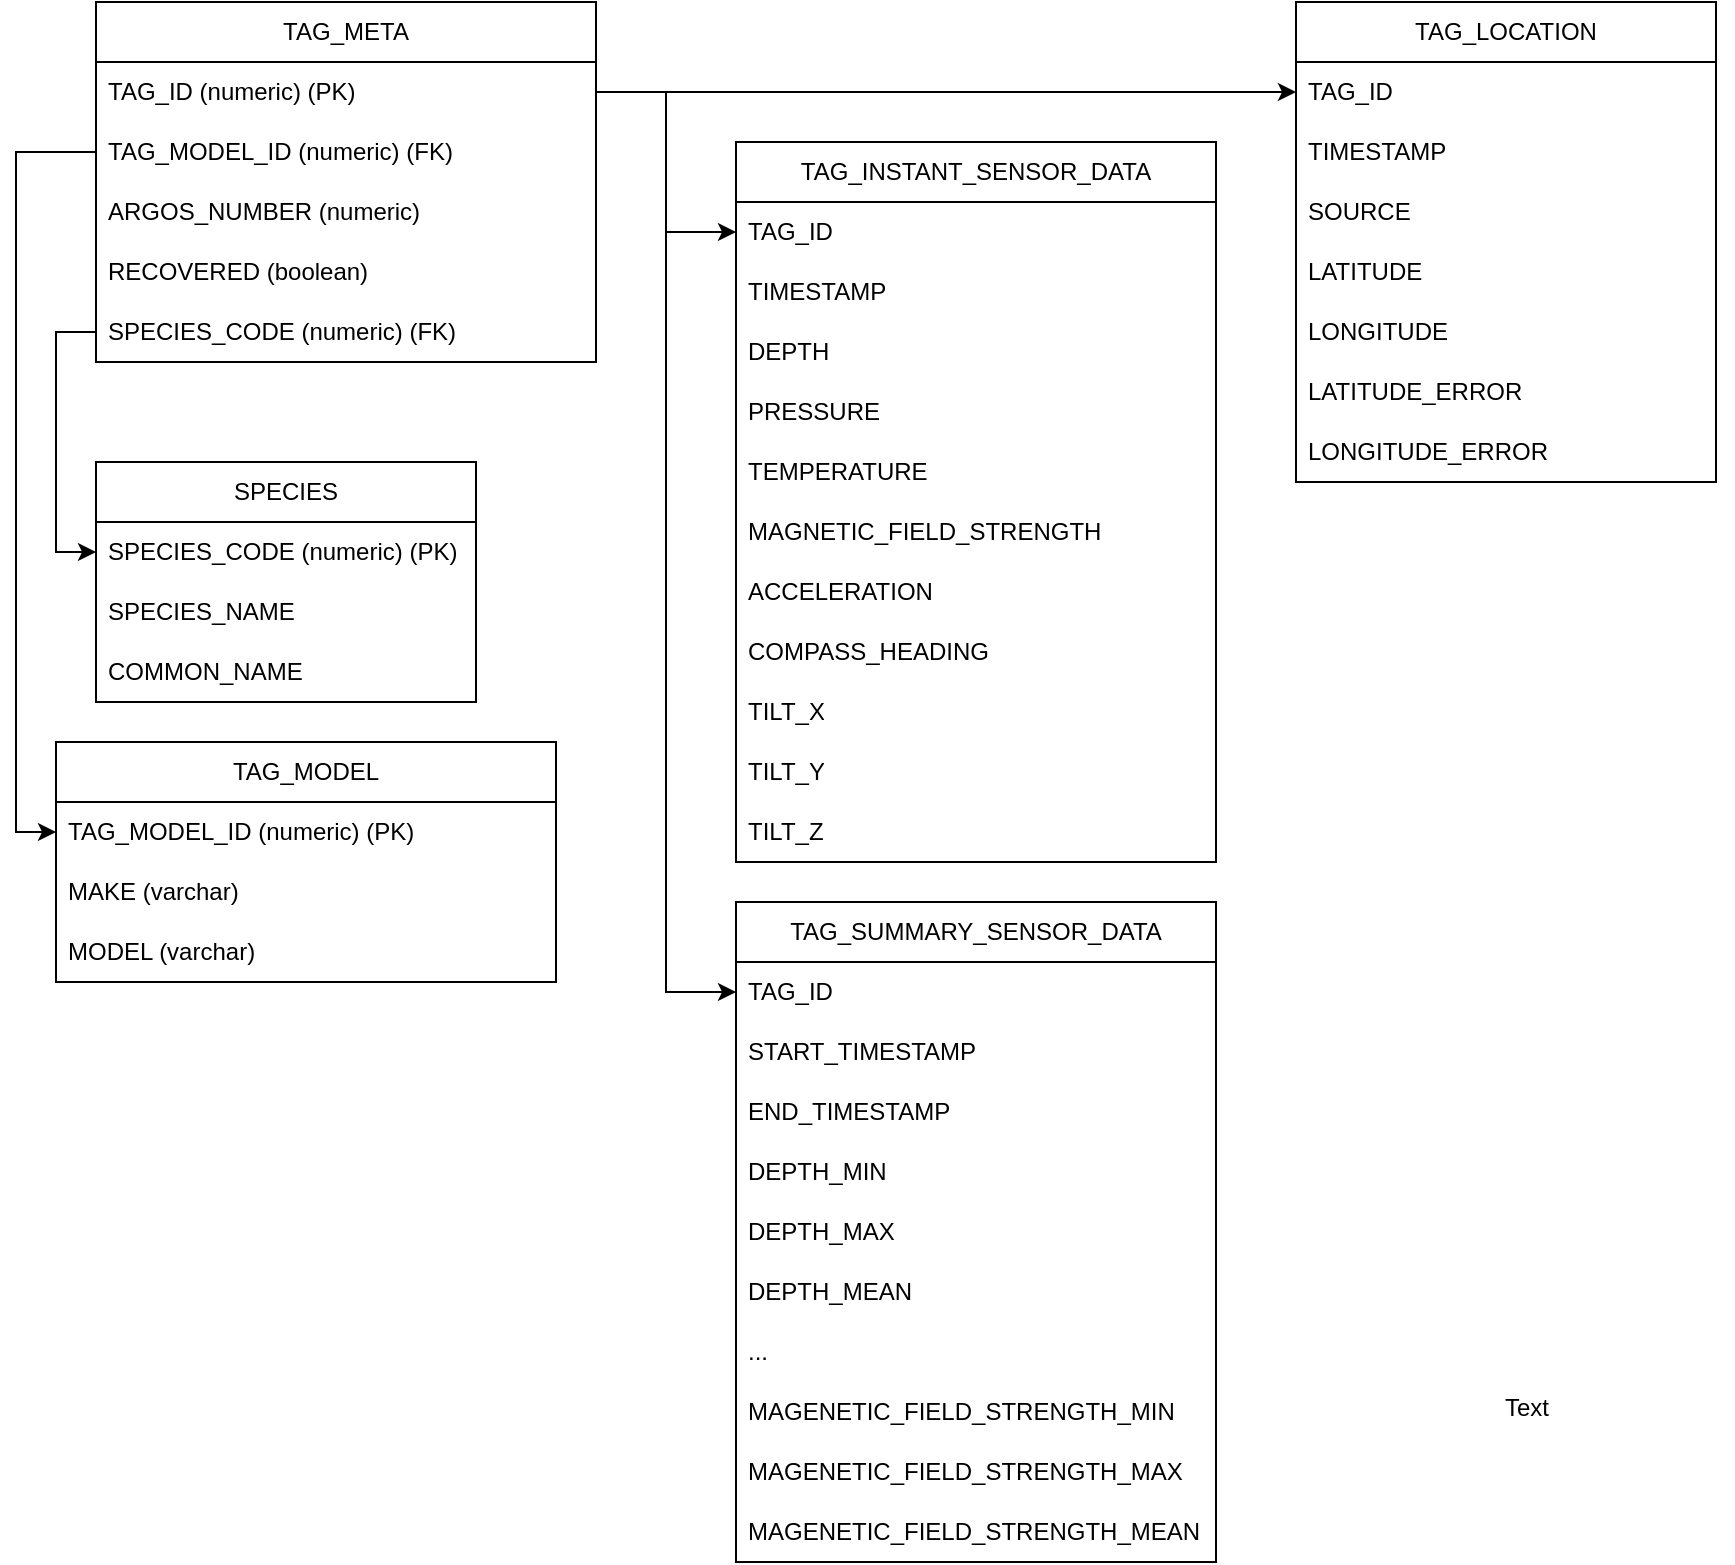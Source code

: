 <mxfile version="24.0.1" type="device">
  <diagram name="Page-1" id="9f46799a-70d6-7492-0946-bef42562c5a5">
    <mxGraphModel dx="1194" dy="760" grid="1" gridSize="10" guides="1" tooltips="1" connect="1" arrows="1" fold="1" page="1" pageScale="1" pageWidth="1100" pageHeight="850" background="none" math="0" shadow="0">
      <root>
        <mxCell id="0" />
        <mxCell id="1" parent="0" />
        <mxCell id="bWTPuSd8KIcJ7HAf4tFP-3" value="TAG_META" style="swimlane;fontStyle=0;childLayout=stackLayout;horizontal=1;startSize=30;horizontalStack=0;resizeParent=1;resizeParentMax=0;resizeLast=0;collapsible=1;marginBottom=0;whiteSpace=wrap;html=1;" vertex="1" parent="1">
          <mxGeometry x="95" y="40" width="250" height="180" as="geometry" />
        </mxCell>
        <mxCell id="bWTPuSd8KIcJ7HAf4tFP-4" value="TAG_ID (numeric) (PK)" style="text;strokeColor=none;fillColor=none;align=left;verticalAlign=middle;spacingLeft=4;spacingRight=4;overflow=hidden;points=[[0,0.5],[1,0.5]];portConstraint=eastwest;rotatable=0;whiteSpace=wrap;html=1;" vertex="1" parent="bWTPuSd8KIcJ7HAf4tFP-3">
          <mxGeometry y="30" width="250" height="30" as="geometry" />
        </mxCell>
        <mxCell id="bWTPuSd8KIcJ7HAf4tFP-5" value="TAG_MODEL_ID (numeric) (FK)" style="text;strokeColor=none;fillColor=none;align=left;verticalAlign=middle;spacingLeft=4;spacingRight=4;overflow=hidden;points=[[0,0.5],[1,0.5]];portConstraint=eastwest;rotatable=0;whiteSpace=wrap;html=1;" vertex="1" parent="bWTPuSd8KIcJ7HAf4tFP-3">
          <mxGeometry y="60" width="250" height="30" as="geometry" />
        </mxCell>
        <mxCell id="bWTPuSd8KIcJ7HAf4tFP-11" value="ARGOS_NUMBER (numeric)" style="text;strokeColor=none;fillColor=none;align=left;verticalAlign=middle;spacingLeft=4;spacingRight=4;overflow=hidden;points=[[0,0.5],[1,0.5]];portConstraint=eastwest;rotatable=0;whiteSpace=wrap;html=1;" vertex="1" parent="bWTPuSd8KIcJ7HAf4tFP-3">
          <mxGeometry y="90" width="250" height="30" as="geometry" />
        </mxCell>
        <mxCell id="bWTPuSd8KIcJ7HAf4tFP-6" value="RECOVERED (boolean)" style="text;strokeColor=none;fillColor=none;align=left;verticalAlign=middle;spacingLeft=4;spacingRight=4;overflow=hidden;points=[[0,0.5],[1,0.5]];portConstraint=eastwest;rotatable=0;whiteSpace=wrap;html=1;" vertex="1" parent="bWTPuSd8KIcJ7HAf4tFP-3">
          <mxGeometry y="120" width="250" height="30" as="geometry" />
        </mxCell>
        <mxCell id="bWTPuSd8KIcJ7HAf4tFP-52" value="SPECIES_CODE (numeric) (FK)" style="text;strokeColor=none;fillColor=none;align=left;verticalAlign=middle;spacingLeft=4;spacingRight=4;overflow=hidden;points=[[0,0.5],[1,0.5]];portConstraint=eastwest;rotatable=0;whiteSpace=wrap;html=1;" vertex="1" parent="bWTPuSd8KIcJ7HAf4tFP-3">
          <mxGeometry y="150" width="250" height="30" as="geometry" />
        </mxCell>
        <mxCell id="bWTPuSd8KIcJ7HAf4tFP-15" value="TAG_INSTANT_SENSOR_&lt;span style=&quot;background-color: initial;&quot;&gt;DATA&lt;/span&gt;" style="swimlane;fontStyle=0;childLayout=stackLayout;horizontal=1;startSize=30;horizontalStack=0;resizeParent=1;resizeParentMax=0;resizeLast=0;collapsible=1;marginBottom=0;whiteSpace=wrap;html=1;" vertex="1" parent="1">
          <mxGeometry x="415" y="110" width="240" height="360" as="geometry" />
        </mxCell>
        <mxCell id="bWTPuSd8KIcJ7HAf4tFP-16" value="TAG_ID" style="text;strokeColor=none;fillColor=none;align=left;verticalAlign=middle;spacingLeft=4;spacingRight=4;overflow=hidden;points=[[0,0.5],[1,0.5]];portConstraint=eastwest;rotatable=0;whiteSpace=wrap;html=1;" vertex="1" parent="bWTPuSd8KIcJ7HAf4tFP-15">
          <mxGeometry y="30" width="240" height="30" as="geometry" />
        </mxCell>
        <mxCell id="bWTPuSd8KIcJ7HAf4tFP-17" value="TIMESTAMP" style="text;strokeColor=none;fillColor=none;align=left;verticalAlign=middle;spacingLeft=4;spacingRight=4;overflow=hidden;points=[[0,0.5],[1,0.5]];portConstraint=eastwest;rotatable=0;whiteSpace=wrap;html=1;" vertex="1" parent="bWTPuSd8KIcJ7HAf4tFP-15">
          <mxGeometry y="60" width="240" height="30" as="geometry" />
        </mxCell>
        <mxCell id="bWTPuSd8KIcJ7HAf4tFP-21" value="DEPTH" style="text;strokeColor=none;fillColor=none;align=left;verticalAlign=middle;spacingLeft=4;spacingRight=4;overflow=hidden;points=[[0,0.5],[1,0.5]];portConstraint=eastwest;rotatable=0;whiteSpace=wrap;html=1;" vertex="1" parent="bWTPuSd8KIcJ7HAf4tFP-15">
          <mxGeometry y="90" width="240" height="30" as="geometry" />
        </mxCell>
        <mxCell id="bWTPuSd8KIcJ7HAf4tFP-59" value="PRESSURE" style="text;strokeColor=none;fillColor=none;align=left;verticalAlign=middle;spacingLeft=4;spacingRight=4;overflow=hidden;points=[[0,0.5],[1,0.5]];portConstraint=eastwest;rotatable=0;whiteSpace=wrap;html=1;" vertex="1" parent="bWTPuSd8KIcJ7HAf4tFP-15">
          <mxGeometry y="120" width="240" height="30" as="geometry" />
        </mxCell>
        <mxCell id="bWTPuSd8KIcJ7HAf4tFP-60" value="TEMPERATURE" style="text;strokeColor=none;fillColor=none;align=left;verticalAlign=middle;spacingLeft=4;spacingRight=4;overflow=hidden;points=[[0,0.5],[1,0.5]];portConstraint=eastwest;rotatable=0;whiteSpace=wrap;html=1;" vertex="1" parent="bWTPuSd8KIcJ7HAf4tFP-15">
          <mxGeometry y="150" width="240" height="30" as="geometry" />
        </mxCell>
        <mxCell id="bWTPuSd8KIcJ7HAf4tFP-61" value="MAGNETIC_FIELD_STRENGTH" style="text;strokeColor=none;fillColor=none;align=left;verticalAlign=middle;spacingLeft=4;spacingRight=4;overflow=hidden;points=[[0,0.5],[1,0.5]];portConstraint=eastwest;rotatable=0;whiteSpace=wrap;html=1;" vertex="1" parent="bWTPuSd8KIcJ7HAf4tFP-15">
          <mxGeometry y="180" width="240" height="30" as="geometry" />
        </mxCell>
        <mxCell id="bWTPuSd8KIcJ7HAf4tFP-62" value="ACCELERATION" style="text;strokeColor=none;fillColor=none;align=left;verticalAlign=middle;spacingLeft=4;spacingRight=4;overflow=hidden;points=[[0,0.5],[1,0.5]];portConstraint=eastwest;rotatable=0;whiteSpace=wrap;html=1;" vertex="1" parent="bWTPuSd8KIcJ7HAf4tFP-15">
          <mxGeometry y="210" width="240" height="30" as="geometry" />
        </mxCell>
        <mxCell id="bWTPuSd8KIcJ7HAf4tFP-63" value="COMPASS_HEADING" style="text;strokeColor=none;fillColor=none;align=left;verticalAlign=middle;spacingLeft=4;spacingRight=4;overflow=hidden;points=[[0,0.5],[1,0.5]];portConstraint=eastwest;rotatable=0;whiteSpace=wrap;html=1;" vertex="1" parent="bWTPuSd8KIcJ7HAf4tFP-15">
          <mxGeometry y="240" width="240" height="30" as="geometry" />
        </mxCell>
        <mxCell id="bWTPuSd8KIcJ7HAf4tFP-82" value="TILT_X" style="text;strokeColor=none;fillColor=none;align=left;verticalAlign=middle;spacingLeft=4;spacingRight=4;overflow=hidden;points=[[0,0.5],[1,0.5]];portConstraint=eastwest;rotatable=0;whiteSpace=wrap;html=1;" vertex="1" parent="bWTPuSd8KIcJ7HAf4tFP-15">
          <mxGeometry y="270" width="240" height="30" as="geometry" />
        </mxCell>
        <mxCell id="bWTPuSd8KIcJ7HAf4tFP-83" value="TILT_Y" style="text;strokeColor=none;fillColor=none;align=left;verticalAlign=middle;spacingLeft=4;spacingRight=4;overflow=hidden;points=[[0,0.5],[1,0.5]];portConstraint=eastwest;rotatable=0;whiteSpace=wrap;html=1;" vertex="1" parent="bWTPuSd8KIcJ7HAf4tFP-15">
          <mxGeometry y="300" width="240" height="30" as="geometry" />
        </mxCell>
        <mxCell id="bWTPuSd8KIcJ7HAf4tFP-84" value="TILT_Z" style="text;strokeColor=none;fillColor=none;align=left;verticalAlign=middle;spacingLeft=4;spacingRight=4;overflow=hidden;points=[[0,0.5],[1,0.5]];portConstraint=eastwest;rotatable=0;whiteSpace=wrap;html=1;" vertex="1" parent="bWTPuSd8KIcJ7HAf4tFP-15">
          <mxGeometry y="330" width="240" height="30" as="geometry" />
        </mxCell>
        <mxCell id="bWTPuSd8KIcJ7HAf4tFP-26" value="TAG_SUMMARY_SENSOR_&lt;span style=&quot;background-color: initial;&quot;&gt;DATA&lt;/span&gt;" style="swimlane;fontStyle=0;childLayout=stackLayout;horizontal=1;startSize=30;horizontalStack=0;resizeParent=1;resizeParentMax=0;resizeLast=0;collapsible=1;marginBottom=0;whiteSpace=wrap;html=1;" vertex="1" parent="1">
          <mxGeometry x="415" y="490" width="240" height="330" as="geometry" />
        </mxCell>
        <mxCell id="bWTPuSd8KIcJ7HAf4tFP-27" value="TAG_ID" style="text;strokeColor=none;fillColor=none;align=left;verticalAlign=middle;spacingLeft=4;spacingRight=4;overflow=hidden;points=[[0,0.5],[1,0.5]];portConstraint=eastwest;rotatable=0;whiteSpace=wrap;html=1;" vertex="1" parent="bWTPuSd8KIcJ7HAf4tFP-26">
          <mxGeometry y="30" width="240" height="30" as="geometry" />
        </mxCell>
        <mxCell id="bWTPuSd8KIcJ7HAf4tFP-28" value="START_TIMESTAMP" style="text;strokeColor=none;fillColor=none;align=left;verticalAlign=middle;spacingLeft=4;spacingRight=4;overflow=hidden;points=[[0,0.5],[1,0.5]];portConstraint=eastwest;rotatable=0;whiteSpace=wrap;html=1;" vertex="1" parent="bWTPuSd8KIcJ7HAf4tFP-26">
          <mxGeometry y="60" width="240" height="30" as="geometry" />
        </mxCell>
        <mxCell id="bWTPuSd8KIcJ7HAf4tFP-29" value="END_TIMESTAMP" style="text;strokeColor=none;fillColor=none;align=left;verticalAlign=middle;spacingLeft=4;spacingRight=4;overflow=hidden;points=[[0,0.5],[1,0.5]];portConstraint=eastwest;rotatable=0;whiteSpace=wrap;html=1;" vertex="1" parent="bWTPuSd8KIcJ7HAf4tFP-26">
          <mxGeometry y="90" width="240" height="30" as="geometry" />
        </mxCell>
        <mxCell id="bWTPuSd8KIcJ7HAf4tFP-30" value="DEPTH_MIN" style="text;strokeColor=none;fillColor=none;align=left;verticalAlign=middle;spacingLeft=4;spacingRight=4;overflow=hidden;points=[[0,0.5],[1,0.5]];portConstraint=eastwest;rotatable=0;whiteSpace=wrap;html=1;" vertex="1" parent="bWTPuSd8KIcJ7HAf4tFP-26">
          <mxGeometry y="120" width="240" height="30" as="geometry" />
        </mxCell>
        <mxCell id="bWTPuSd8KIcJ7HAf4tFP-31" value="DEPTH_MAX" style="text;strokeColor=none;fillColor=none;align=left;verticalAlign=middle;spacingLeft=4;spacingRight=4;overflow=hidden;points=[[0,0.5],[1,0.5]];portConstraint=eastwest;rotatable=0;whiteSpace=wrap;html=1;" vertex="1" parent="bWTPuSd8KIcJ7HAf4tFP-26">
          <mxGeometry y="150" width="240" height="30" as="geometry" />
        </mxCell>
        <mxCell id="bWTPuSd8KIcJ7HAf4tFP-32" value="DEPTH_MEAN" style="text;strokeColor=none;fillColor=none;align=left;verticalAlign=middle;spacingLeft=4;spacingRight=4;overflow=hidden;points=[[0,0.5],[1,0.5]];portConstraint=eastwest;rotatable=0;whiteSpace=wrap;html=1;" vertex="1" parent="bWTPuSd8KIcJ7HAf4tFP-26">
          <mxGeometry y="180" width="240" height="30" as="geometry" />
        </mxCell>
        <mxCell id="bWTPuSd8KIcJ7HAf4tFP-33" value="..." style="text;strokeColor=none;fillColor=none;align=left;verticalAlign=middle;spacingLeft=4;spacingRight=4;overflow=hidden;points=[[0,0.5],[1,0.5]];portConstraint=eastwest;rotatable=0;whiteSpace=wrap;html=1;" vertex="1" parent="bWTPuSd8KIcJ7HAf4tFP-26">
          <mxGeometry y="210" width="240" height="30" as="geometry" />
        </mxCell>
        <mxCell id="bWTPuSd8KIcJ7HAf4tFP-64" value="MAGENETIC_FIELD_STRENGTH_MIN" style="text;strokeColor=none;fillColor=none;align=left;verticalAlign=middle;spacingLeft=4;spacingRight=4;overflow=hidden;points=[[0,0.5],[1,0.5]];portConstraint=eastwest;rotatable=0;whiteSpace=wrap;html=1;" vertex="1" parent="bWTPuSd8KIcJ7HAf4tFP-26">
          <mxGeometry y="240" width="240" height="30" as="geometry" />
        </mxCell>
        <mxCell id="bWTPuSd8KIcJ7HAf4tFP-65" value="MAGENETIC_FIELD_STRENGTH_MAX&lt;span style=&quot;white-space: pre;&quot;&gt;&#x9;&lt;/span&gt;" style="text;strokeColor=none;fillColor=none;align=left;verticalAlign=middle;spacingLeft=4;spacingRight=4;overflow=hidden;points=[[0,0.5],[1,0.5]];portConstraint=eastwest;rotatable=0;whiteSpace=wrap;html=1;" vertex="1" parent="bWTPuSd8KIcJ7HAf4tFP-26">
          <mxGeometry y="270" width="240" height="30" as="geometry" />
        </mxCell>
        <mxCell id="bWTPuSd8KIcJ7HAf4tFP-66" value="MAGENETIC_FIELD_STRENGTH_MEAN" style="text;strokeColor=none;fillColor=none;align=left;verticalAlign=middle;spacingLeft=4;spacingRight=4;overflow=hidden;points=[[0,0.5],[1,0.5]];portConstraint=eastwest;rotatable=0;whiteSpace=wrap;html=1;" vertex="1" parent="bWTPuSd8KIcJ7HAf4tFP-26">
          <mxGeometry y="300" width="240" height="30" as="geometry" />
        </mxCell>
        <mxCell id="bWTPuSd8KIcJ7HAf4tFP-38" value="TAG_MODEL" style="swimlane;fontStyle=0;childLayout=stackLayout;horizontal=1;startSize=30;horizontalStack=0;resizeParent=1;resizeParentMax=0;resizeLast=0;collapsible=1;marginBottom=0;whiteSpace=wrap;html=1;" vertex="1" parent="1">
          <mxGeometry x="75" y="410" width="250" height="120" as="geometry" />
        </mxCell>
        <mxCell id="bWTPuSd8KIcJ7HAf4tFP-39" value="TAG_MODEL_ID (numeric) (PK)" style="text;strokeColor=none;fillColor=none;align=left;verticalAlign=middle;spacingLeft=4;spacingRight=4;overflow=hidden;points=[[0,0.5],[1,0.5]];portConstraint=eastwest;rotatable=0;whiteSpace=wrap;html=1;" vertex="1" parent="bWTPuSd8KIcJ7HAf4tFP-38">
          <mxGeometry y="30" width="250" height="30" as="geometry" />
        </mxCell>
        <mxCell id="bWTPuSd8KIcJ7HAf4tFP-40" value="MAKE (varchar)" style="text;strokeColor=none;fillColor=none;align=left;verticalAlign=middle;spacingLeft=4;spacingRight=4;overflow=hidden;points=[[0,0.5],[1,0.5]];portConstraint=eastwest;rotatable=0;whiteSpace=wrap;html=1;" vertex="1" parent="bWTPuSd8KIcJ7HAf4tFP-38">
          <mxGeometry y="60" width="250" height="30" as="geometry" />
        </mxCell>
        <mxCell id="bWTPuSd8KIcJ7HAf4tFP-41" value="MODEL (varchar)" style="text;strokeColor=none;fillColor=none;align=left;verticalAlign=middle;spacingLeft=4;spacingRight=4;overflow=hidden;points=[[0,0.5],[1,0.5]];portConstraint=eastwest;rotatable=0;whiteSpace=wrap;html=1;" vertex="1" parent="bWTPuSd8KIcJ7HAf4tFP-38">
          <mxGeometry y="90" width="250" height="30" as="geometry" />
        </mxCell>
        <mxCell id="bWTPuSd8KIcJ7HAf4tFP-48" style="edgeStyle=orthogonalEdgeStyle;rounded=0;orthogonalLoop=1;jettySize=auto;html=1;entryX=0;entryY=0.5;entryDx=0;entryDy=0;" edge="1" parent="1" source="bWTPuSd8KIcJ7HAf4tFP-5" target="bWTPuSd8KIcJ7HAf4tFP-39">
          <mxGeometry relative="1" as="geometry" />
        </mxCell>
        <mxCell id="bWTPuSd8KIcJ7HAf4tFP-49" style="edgeStyle=orthogonalEdgeStyle;rounded=0;orthogonalLoop=1;jettySize=auto;html=1;entryX=0;entryY=0.5;entryDx=0;entryDy=0;" edge="1" parent="1" source="bWTPuSd8KIcJ7HAf4tFP-4" target="bWTPuSd8KIcJ7HAf4tFP-27">
          <mxGeometry relative="1" as="geometry" />
        </mxCell>
        <mxCell id="bWTPuSd8KIcJ7HAf4tFP-50" style="edgeStyle=orthogonalEdgeStyle;rounded=0;orthogonalLoop=1;jettySize=auto;html=1;entryX=0;entryY=0.5;entryDx=0;entryDy=0;" edge="1" parent="1" source="bWTPuSd8KIcJ7HAf4tFP-4" target="bWTPuSd8KIcJ7HAf4tFP-16">
          <mxGeometry relative="1" as="geometry" />
        </mxCell>
        <mxCell id="bWTPuSd8KIcJ7HAf4tFP-54" value="SPECIES" style="swimlane;fontStyle=0;childLayout=stackLayout;horizontal=1;startSize=30;horizontalStack=0;resizeParent=1;resizeParentMax=0;resizeLast=0;collapsible=1;marginBottom=0;whiteSpace=wrap;html=1;" vertex="1" parent="1">
          <mxGeometry x="95" y="270" width="190" height="120" as="geometry" />
        </mxCell>
        <mxCell id="bWTPuSd8KIcJ7HAf4tFP-55" value="SPECIES_CODE (numeric) (PK)" style="text;strokeColor=none;fillColor=none;align=left;verticalAlign=middle;spacingLeft=4;spacingRight=4;overflow=hidden;points=[[0,0.5],[1,0.5]];portConstraint=eastwest;rotatable=0;whiteSpace=wrap;html=1;" vertex="1" parent="bWTPuSd8KIcJ7HAf4tFP-54">
          <mxGeometry y="30" width="190" height="30" as="geometry" />
        </mxCell>
        <mxCell id="bWTPuSd8KIcJ7HAf4tFP-56" value="SPECIES_NAME" style="text;strokeColor=none;fillColor=none;align=left;verticalAlign=middle;spacingLeft=4;spacingRight=4;overflow=hidden;points=[[0,0.5],[1,0.5]];portConstraint=eastwest;rotatable=0;whiteSpace=wrap;html=1;" vertex="1" parent="bWTPuSd8KIcJ7HAf4tFP-54">
          <mxGeometry y="60" width="190" height="30" as="geometry" />
        </mxCell>
        <mxCell id="bWTPuSd8KIcJ7HAf4tFP-57" value="COMMON_NAME" style="text;strokeColor=none;fillColor=none;align=left;verticalAlign=middle;spacingLeft=4;spacingRight=4;overflow=hidden;points=[[0,0.5],[1,0.5]];portConstraint=eastwest;rotatable=0;whiteSpace=wrap;html=1;" vertex="1" parent="bWTPuSd8KIcJ7HAf4tFP-54">
          <mxGeometry y="90" width="190" height="30" as="geometry" />
        </mxCell>
        <mxCell id="bWTPuSd8KIcJ7HAf4tFP-58" style="edgeStyle=orthogonalEdgeStyle;rounded=0;orthogonalLoop=1;jettySize=auto;html=1;entryX=0;entryY=0.5;entryDx=0;entryDy=0;" edge="1" parent="1" source="bWTPuSd8KIcJ7HAf4tFP-52" target="bWTPuSd8KIcJ7HAf4tFP-55">
          <mxGeometry relative="1" as="geometry" />
        </mxCell>
        <mxCell id="bWTPuSd8KIcJ7HAf4tFP-71" value="TAG_LOCATION" style="swimlane;fontStyle=0;childLayout=stackLayout;horizontal=1;startSize=30;horizontalStack=0;resizeParent=1;resizeParentMax=0;resizeLast=0;collapsible=1;marginBottom=0;whiteSpace=wrap;html=1;" vertex="1" parent="1">
          <mxGeometry x="695" y="40" width="210" height="240" as="geometry" />
        </mxCell>
        <mxCell id="bWTPuSd8KIcJ7HAf4tFP-72" value="TAG_ID" style="text;strokeColor=none;fillColor=none;align=left;verticalAlign=middle;spacingLeft=4;spacingRight=4;overflow=hidden;points=[[0,0.5],[1,0.5]];portConstraint=eastwest;rotatable=0;whiteSpace=wrap;html=1;" vertex="1" parent="bWTPuSd8KIcJ7HAf4tFP-71">
          <mxGeometry y="30" width="210" height="30" as="geometry" />
        </mxCell>
        <mxCell id="bWTPuSd8KIcJ7HAf4tFP-73" value="TIMESTAMP" style="text;strokeColor=none;fillColor=none;align=left;verticalAlign=middle;spacingLeft=4;spacingRight=4;overflow=hidden;points=[[0,0.5],[1,0.5]];portConstraint=eastwest;rotatable=0;whiteSpace=wrap;html=1;" vertex="1" parent="bWTPuSd8KIcJ7HAf4tFP-71">
          <mxGeometry y="60" width="210" height="30" as="geometry" />
        </mxCell>
        <mxCell id="bWTPuSd8KIcJ7HAf4tFP-74" value="SOURCE" style="text;strokeColor=none;fillColor=none;align=left;verticalAlign=middle;spacingLeft=4;spacingRight=4;overflow=hidden;points=[[0,0.5],[1,0.5]];portConstraint=eastwest;rotatable=0;whiteSpace=wrap;html=1;" vertex="1" parent="bWTPuSd8KIcJ7HAf4tFP-71">
          <mxGeometry y="90" width="210" height="30" as="geometry" />
        </mxCell>
        <mxCell id="bWTPuSd8KIcJ7HAf4tFP-78" value="LATITUDE" style="text;strokeColor=none;fillColor=none;align=left;verticalAlign=middle;spacingLeft=4;spacingRight=4;overflow=hidden;points=[[0,0.5],[1,0.5]];portConstraint=eastwest;rotatable=0;whiteSpace=wrap;html=1;" vertex="1" parent="bWTPuSd8KIcJ7HAf4tFP-71">
          <mxGeometry y="120" width="210" height="30" as="geometry" />
        </mxCell>
        <mxCell id="bWTPuSd8KIcJ7HAf4tFP-77" value="LONGITUDE" style="text;strokeColor=none;fillColor=none;align=left;verticalAlign=middle;spacingLeft=4;spacingRight=4;overflow=hidden;points=[[0,0.5],[1,0.5]];portConstraint=eastwest;rotatable=0;whiteSpace=wrap;html=1;" vertex="1" parent="bWTPuSd8KIcJ7HAf4tFP-71">
          <mxGeometry y="150" width="210" height="30" as="geometry" />
        </mxCell>
        <mxCell id="bWTPuSd8KIcJ7HAf4tFP-79" value="LATITUDE_ERROR" style="text;strokeColor=none;fillColor=none;align=left;verticalAlign=middle;spacingLeft=4;spacingRight=4;overflow=hidden;points=[[0,0.5],[1,0.5]];portConstraint=eastwest;rotatable=0;whiteSpace=wrap;html=1;" vertex="1" parent="bWTPuSd8KIcJ7HAf4tFP-71">
          <mxGeometry y="180" width="210" height="30" as="geometry" />
        </mxCell>
        <mxCell id="bWTPuSd8KIcJ7HAf4tFP-80" value="LONGITUDE_ERROR" style="text;strokeColor=none;fillColor=none;align=left;verticalAlign=middle;spacingLeft=4;spacingRight=4;overflow=hidden;points=[[0,0.5],[1,0.5]];portConstraint=eastwest;rotatable=0;whiteSpace=wrap;html=1;" vertex="1" parent="bWTPuSd8KIcJ7HAf4tFP-71">
          <mxGeometry y="210" width="210" height="30" as="geometry" />
        </mxCell>
        <mxCell id="bWTPuSd8KIcJ7HAf4tFP-81" style="edgeStyle=orthogonalEdgeStyle;rounded=0;orthogonalLoop=1;jettySize=auto;html=1;exitX=1;exitY=0.5;exitDx=0;exitDy=0;" edge="1" parent="bWTPuSd8KIcJ7HAf4tFP-71" source="bWTPuSd8KIcJ7HAf4tFP-74" target="bWTPuSd8KIcJ7HAf4tFP-74">
          <mxGeometry relative="1" as="geometry" />
        </mxCell>
        <mxCell id="bWTPuSd8KIcJ7HAf4tFP-76" style="edgeStyle=orthogonalEdgeStyle;rounded=0;orthogonalLoop=1;jettySize=auto;html=1;exitX=1;exitY=0.5;exitDx=0;exitDy=0;entryX=0;entryY=0.5;entryDx=0;entryDy=0;" edge="1" parent="1" source="bWTPuSd8KIcJ7HAf4tFP-4" target="bWTPuSd8KIcJ7HAf4tFP-72">
          <mxGeometry relative="1" as="geometry" />
        </mxCell>
        <mxCell id="bWTPuSd8KIcJ7HAf4tFP-85" value="Text" style="text;html=1;align=center;verticalAlign=middle;resizable=0;points=[];autosize=1;strokeColor=none;fillColor=none;" vertex="1" parent="1">
          <mxGeometry x="785" y="728" width="50" height="30" as="geometry" />
        </mxCell>
      </root>
    </mxGraphModel>
  </diagram>
</mxfile>
